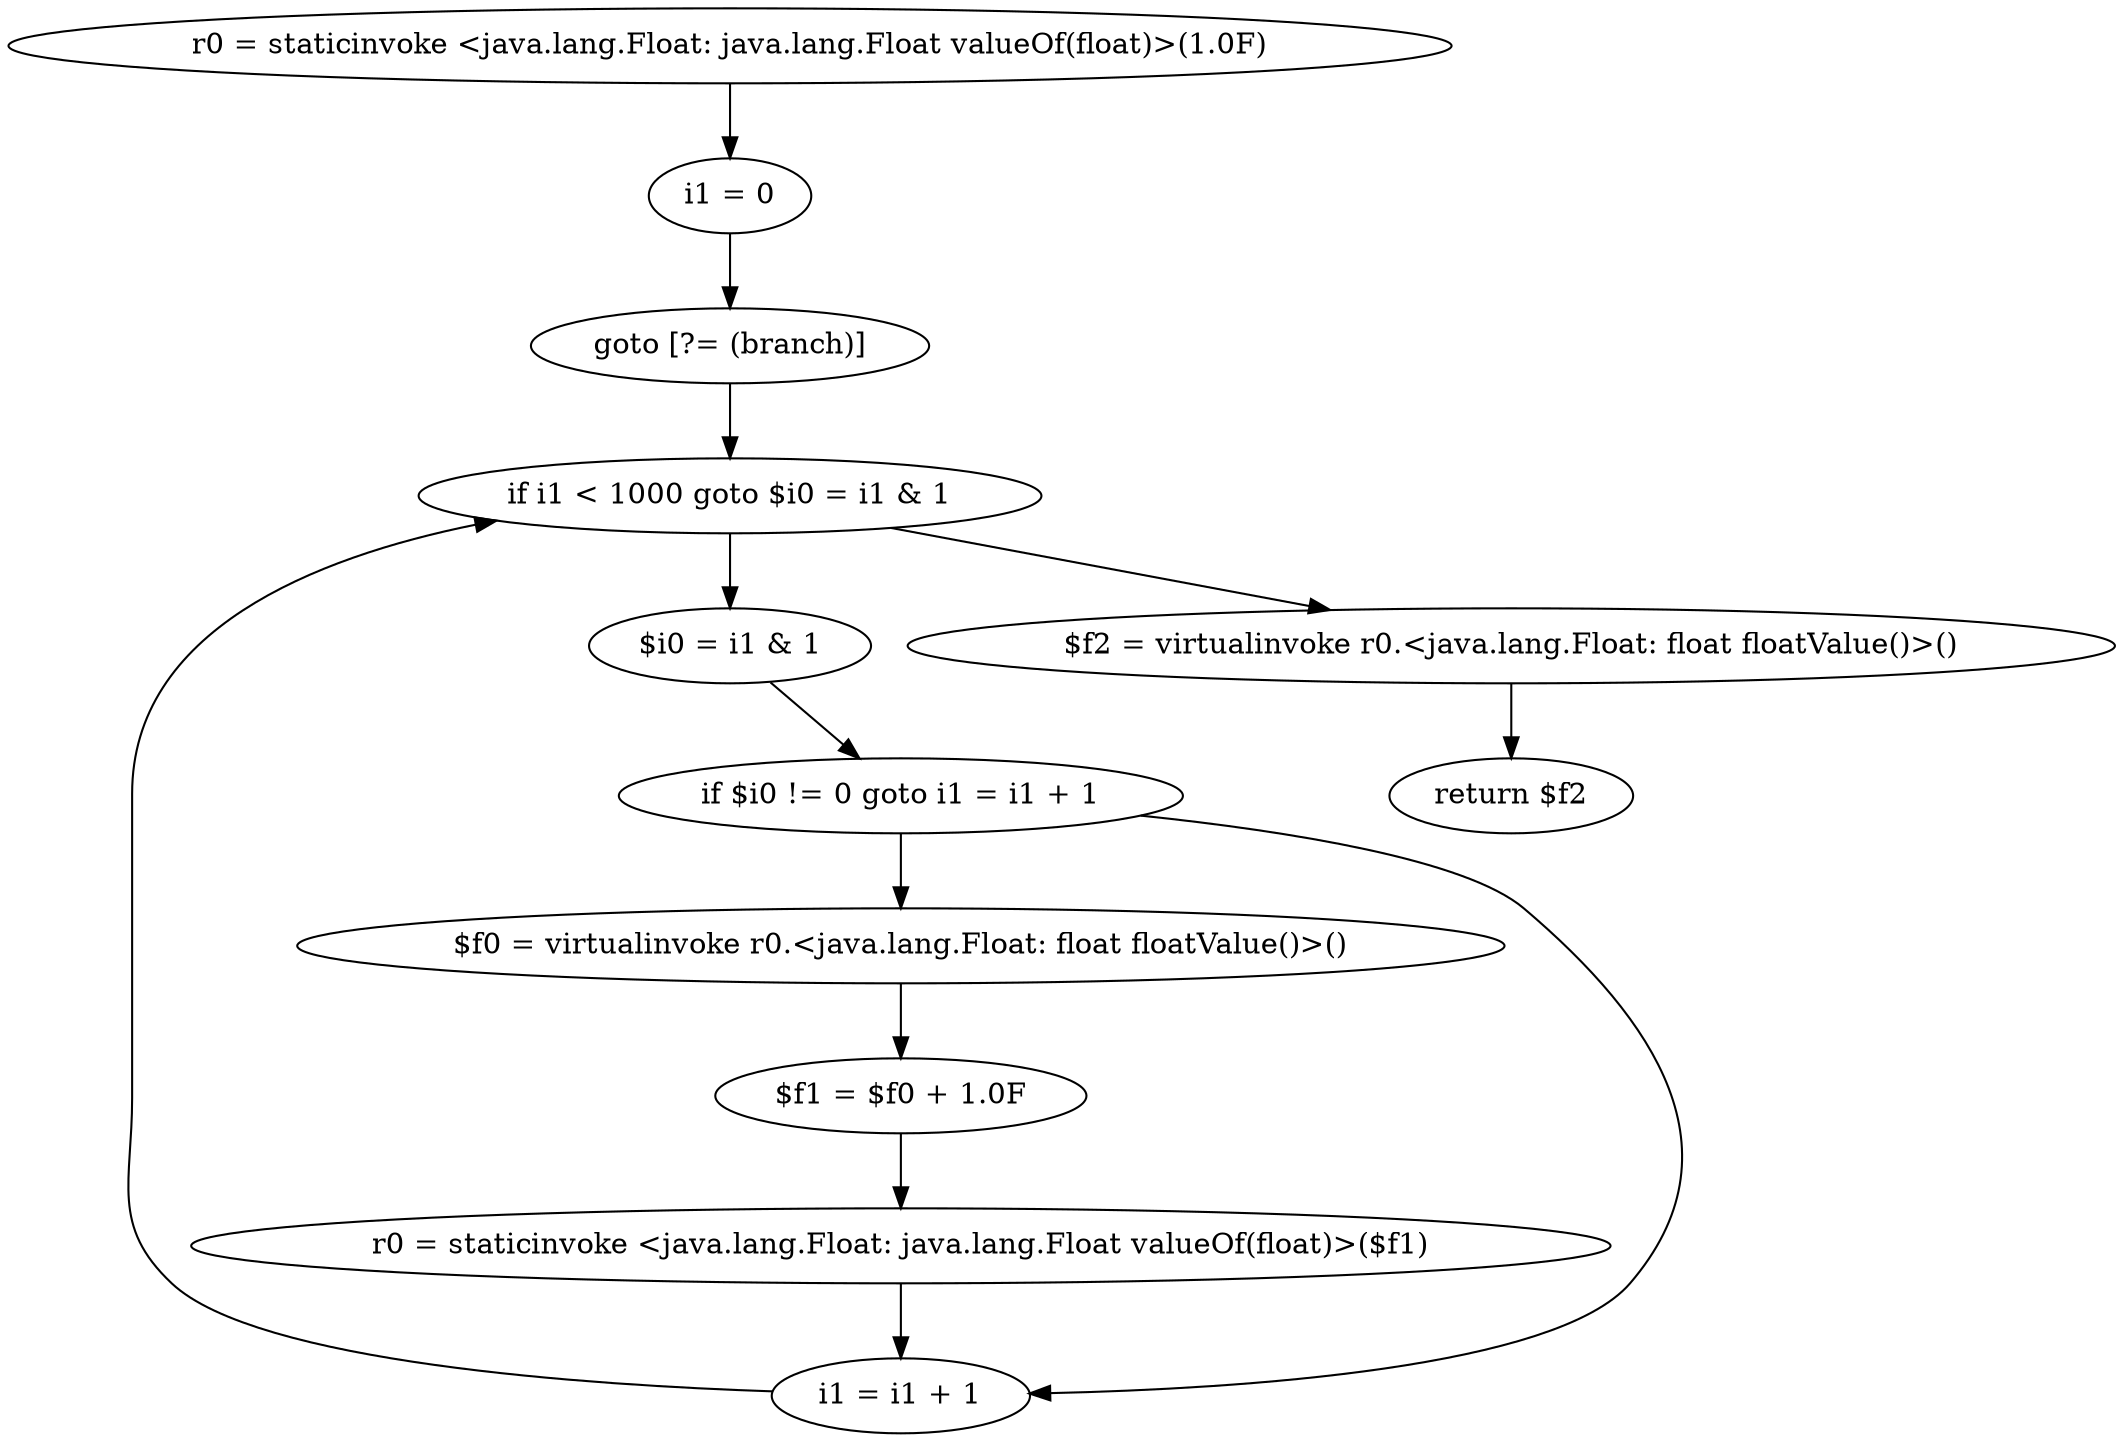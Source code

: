 digraph "unitGraph" {
    "r0 = staticinvoke <java.lang.Float: java.lang.Float valueOf(float)>(1.0F)"
    "i1 = 0"
    "goto [?= (branch)]"
    "$i0 = i1 & 1"
    "if $i0 != 0 goto i1 = i1 + 1"
    "$f0 = virtualinvoke r0.<java.lang.Float: float floatValue()>()"
    "$f1 = $f0 + 1.0F"
    "r0 = staticinvoke <java.lang.Float: java.lang.Float valueOf(float)>($f1)"
    "i1 = i1 + 1"
    "if i1 < 1000 goto $i0 = i1 & 1"
    "$f2 = virtualinvoke r0.<java.lang.Float: float floatValue()>()"
    "return $f2"
    "r0 = staticinvoke <java.lang.Float: java.lang.Float valueOf(float)>(1.0F)"->"i1 = 0";
    "i1 = 0"->"goto [?= (branch)]";
    "goto [?= (branch)]"->"if i1 < 1000 goto $i0 = i1 & 1";
    "$i0 = i1 & 1"->"if $i0 != 0 goto i1 = i1 + 1";
    "if $i0 != 0 goto i1 = i1 + 1"->"$f0 = virtualinvoke r0.<java.lang.Float: float floatValue()>()";
    "if $i0 != 0 goto i1 = i1 + 1"->"i1 = i1 + 1";
    "$f0 = virtualinvoke r0.<java.lang.Float: float floatValue()>()"->"$f1 = $f0 + 1.0F";
    "$f1 = $f0 + 1.0F"->"r0 = staticinvoke <java.lang.Float: java.lang.Float valueOf(float)>($f1)";
    "r0 = staticinvoke <java.lang.Float: java.lang.Float valueOf(float)>($f1)"->"i1 = i1 + 1";
    "i1 = i1 + 1"->"if i1 < 1000 goto $i0 = i1 & 1";
    "if i1 < 1000 goto $i0 = i1 & 1"->"$f2 = virtualinvoke r0.<java.lang.Float: float floatValue()>()";
    "if i1 < 1000 goto $i0 = i1 & 1"->"$i0 = i1 & 1";
    "$f2 = virtualinvoke r0.<java.lang.Float: float floatValue()>()"->"return $f2";
}
